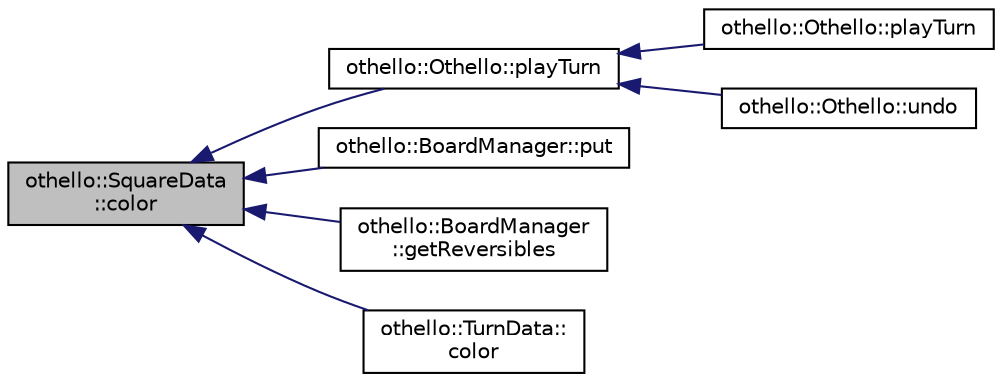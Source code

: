 digraph "othello::SquareData::color"
{
  edge [fontname="Helvetica",fontsize="10",labelfontname="Helvetica",labelfontsize="10"];
  node [fontname="Helvetica",fontsize="10",shape=record];
  rankdir="LR";
  Node1 [label="othello::SquareData\l::color",height=0.2,width=0.4,color="black", fillcolor="grey75", style="filled", fontcolor="black"];
  Node1 -> Node2 [dir="back",color="midnightblue",fontsize="10",style="solid",fontname="Helvetica"];
  Node2 [label="othello::Othello::playTurn",height=0.2,width=0.4,color="black", fillcolor="white", style="filled",URL="$d3/d01/classothello_1_1_othello.html#a8aa903a393d697e1a7da1b6442aa88f1"];
  Node2 -> Node3 [dir="back",color="midnightblue",fontsize="10",style="solid",fontname="Helvetica"];
  Node3 [label="othello::Othello::playTurn",height=0.2,width=0.4,color="black", fillcolor="white", style="filled",URL="$d3/d01/classothello_1_1_othello.html#a5874f9433998761ab923ba13ad501c0d"];
  Node2 -> Node4 [dir="back",color="midnightblue",fontsize="10",style="solid",fontname="Helvetica"];
  Node4 [label="othello::Othello::undo",height=0.2,width=0.4,color="black", fillcolor="white", style="filled",URL="$d3/d01/classothello_1_1_othello.html#a42813145f9d1ff861d4bda98b8f7eb02"];
  Node1 -> Node5 [dir="back",color="midnightblue",fontsize="10",style="solid",fontname="Helvetica"];
  Node5 [label="othello::BoardManager::put",height=0.2,width=0.4,color="black", fillcolor="white", style="filled",URL="$df/d71/classothello_1_1_board_manager.html#ac1cb6b62f8472a7a9eb713f5097417e1"];
  Node1 -> Node6 [dir="back",color="midnightblue",fontsize="10",style="solid",fontname="Helvetica"];
  Node6 [label="othello::BoardManager\l::getReversibles",height=0.2,width=0.4,color="black", fillcolor="white", style="filled",URL="$df/d71/classothello_1_1_board_manager.html#a9e2b5b5f98417d457e026eebbee2b0a8"];
  Node1 -> Node7 [dir="back",color="midnightblue",fontsize="10",style="solid",fontname="Helvetica"];
  Node7 [label="othello::TurnData::\lcolor",height=0.2,width=0.4,color="black", fillcolor="white", style="filled",URL="$d7/d74/classothello_1_1_turn_data.html#a825da2660db7fccceb0f45d9c7744801"];
}
